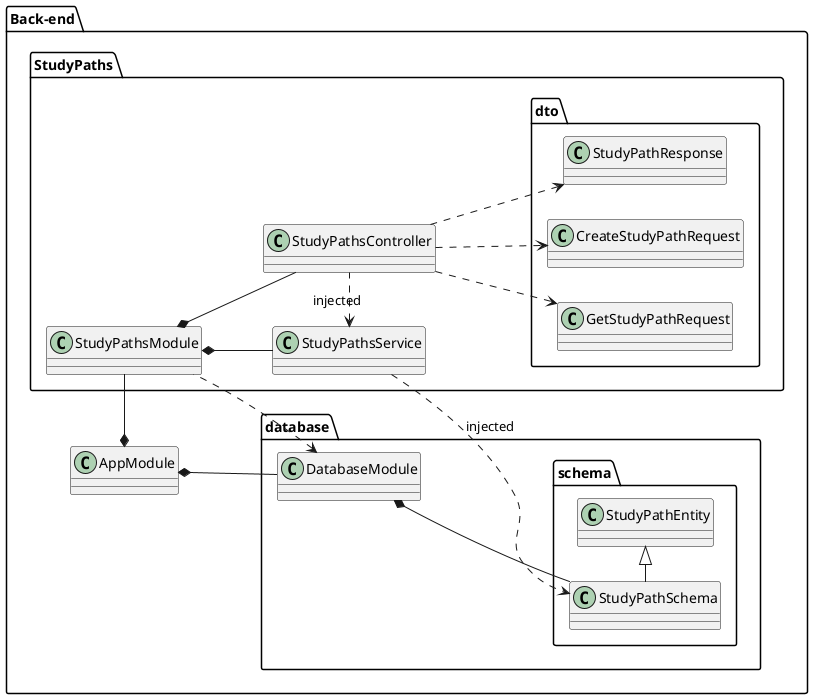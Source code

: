 @startuml
left to right direction
package "Back-end" {
    class AppModule {
    }
    package database{
        class DatabaseModule {
        }
        package schema {

            class StudyPathSchema {
            }
            class StudyPathEntity {
            }

            StudyPathSchema -r-|> StudyPathEntity
        }
        DatabaseModule *-- schema.StudyPathSchema
    }

    package "StudyPaths" {
        class StudyPathsController {
        }

        class StudyPathsService {
        }

        class StudyPathsModule {
        }

        package "dto" {
            Class GetStudyPathRequest {
            }
            Class CreateStudyPathRequest {
            }
            Class StudyPathResponse {
            }
        }

        StudyPathsModule *-- StudyPathsController
        StudyPathsModule *-- StudyPathsService
        StudyPathsController .l.> StudyPathsService : injected
        StudyPathsController ..> dto.GetStudyPathRequest
        StudyPathsController ..> dto.CreateStudyPathRequest
        StudyPathsController ..> dto.StudyPathResponse
    }
    StudyPathsModule --* AppModule
    DatabaseModule -u-* AppModule
    StudyPathSchema <.u. StudyPathsService: injected
    DatabaseModule <.. StudyPathsModule

}
@enduml